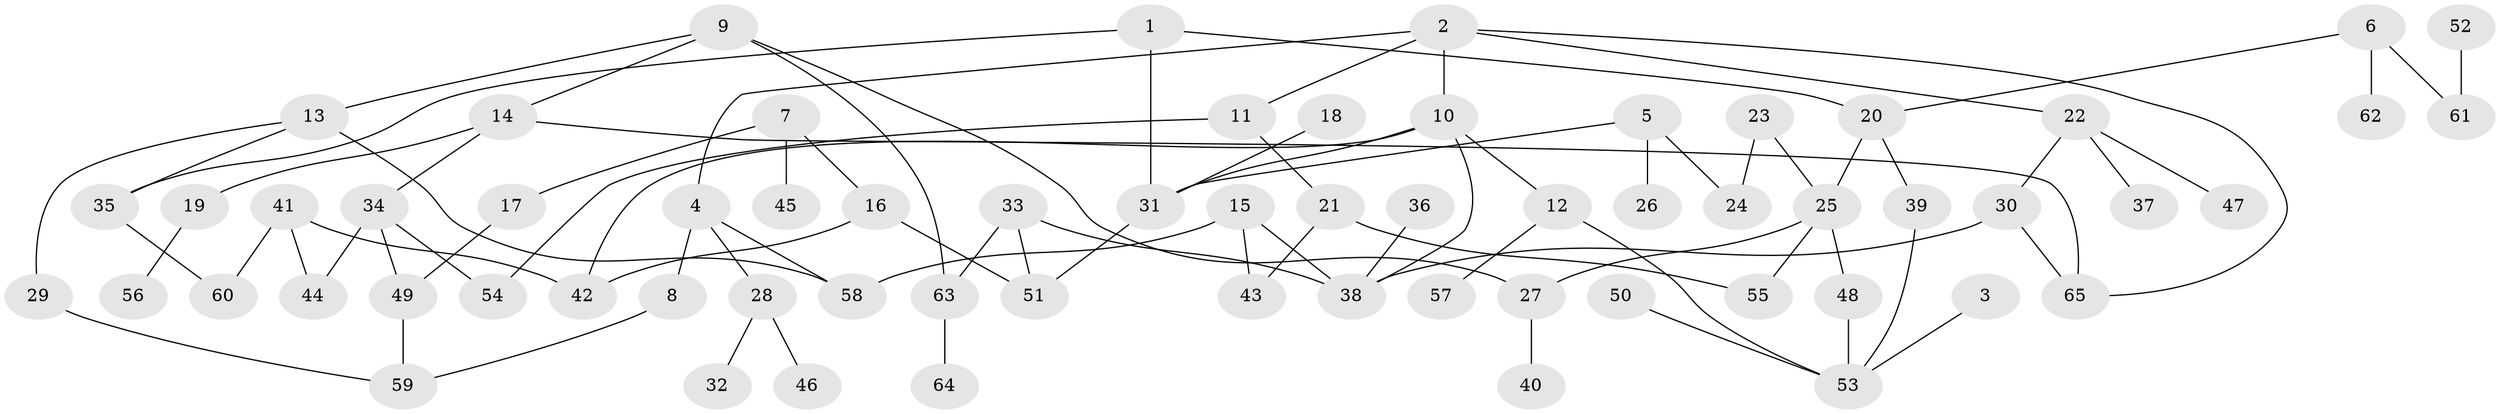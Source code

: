 // original degree distribution, {6: 0.037037037037037035, 3: 0.18518518518518517, 4: 0.09259259259259259, 5: 0.06481481481481481, 1: 0.3611111111111111, 2: 0.25925925925925924}
// Generated by graph-tools (version 1.1) at 2025/36/03/04/25 23:36:13]
// undirected, 65 vertices, 84 edges
graph export_dot {
  node [color=gray90,style=filled];
  1;
  2;
  3;
  4;
  5;
  6;
  7;
  8;
  9;
  10;
  11;
  12;
  13;
  14;
  15;
  16;
  17;
  18;
  19;
  20;
  21;
  22;
  23;
  24;
  25;
  26;
  27;
  28;
  29;
  30;
  31;
  32;
  33;
  34;
  35;
  36;
  37;
  38;
  39;
  40;
  41;
  42;
  43;
  44;
  45;
  46;
  47;
  48;
  49;
  50;
  51;
  52;
  53;
  54;
  55;
  56;
  57;
  58;
  59;
  60;
  61;
  62;
  63;
  64;
  65;
  1 -- 20 [weight=1.0];
  1 -- 31 [weight=1.0];
  1 -- 35 [weight=1.0];
  2 -- 4 [weight=1.0];
  2 -- 10 [weight=1.0];
  2 -- 11 [weight=1.0];
  2 -- 22 [weight=1.0];
  2 -- 65 [weight=1.0];
  3 -- 53 [weight=1.0];
  4 -- 8 [weight=1.0];
  4 -- 28 [weight=1.0];
  4 -- 58 [weight=1.0];
  5 -- 24 [weight=1.0];
  5 -- 26 [weight=1.0];
  5 -- 31 [weight=1.0];
  6 -- 20 [weight=1.0];
  6 -- 61 [weight=1.0];
  6 -- 62 [weight=1.0];
  7 -- 16 [weight=1.0];
  7 -- 17 [weight=1.0];
  7 -- 45 [weight=1.0];
  8 -- 59 [weight=1.0];
  9 -- 13 [weight=1.0];
  9 -- 14 [weight=1.0];
  9 -- 27 [weight=1.0];
  9 -- 63 [weight=1.0];
  10 -- 12 [weight=1.0];
  10 -- 31 [weight=1.0];
  10 -- 38 [weight=1.0];
  10 -- 42 [weight=1.0];
  11 -- 21 [weight=1.0];
  11 -- 54 [weight=1.0];
  12 -- 53 [weight=1.0];
  12 -- 57 [weight=1.0];
  13 -- 29 [weight=1.0];
  13 -- 35 [weight=1.0];
  13 -- 58 [weight=1.0];
  14 -- 19 [weight=1.0];
  14 -- 34 [weight=1.0];
  14 -- 65 [weight=1.0];
  15 -- 38 [weight=1.0];
  15 -- 43 [weight=1.0];
  15 -- 58 [weight=1.0];
  16 -- 42 [weight=1.0];
  16 -- 51 [weight=1.0];
  17 -- 49 [weight=1.0];
  18 -- 31 [weight=1.0];
  19 -- 56 [weight=1.0];
  20 -- 25 [weight=1.0];
  20 -- 39 [weight=1.0];
  21 -- 43 [weight=1.0];
  21 -- 55 [weight=1.0];
  22 -- 30 [weight=1.0];
  22 -- 37 [weight=1.0];
  22 -- 47 [weight=1.0];
  23 -- 24 [weight=1.0];
  23 -- 25 [weight=1.0];
  25 -- 27 [weight=1.0];
  25 -- 48 [weight=1.0];
  25 -- 55 [weight=1.0];
  27 -- 40 [weight=1.0];
  28 -- 32 [weight=1.0];
  28 -- 46 [weight=1.0];
  29 -- 59 [weight=1.0];
  30 -- 38 [weight=1.0];
  30 -- 65 [weight=1.0];
  31 -- 51 [weight=1.0];
  33 -- 38 [weight=1.0];
  33 -- 51 [weight=1.0];
  33 -- 63 [weight=1.0];
  34 -- 44 [weight=1.0];
  34 -- 49 [weight=1.0];
  34 -- 54 [weight=1.0];
  35 -- 60 [weight=1.0];
  36 -- 38 [weight=1.0];
  39 -- 53 [weight=1.0];
  41 -- 42 [weight=1.0];
  41 -- 44 [weight=1.0];
  41 -- 60 [weight=1.0];
  48 -- 53 [weight=1.0];
  49 -- 59 [weight=1.0];
  50 -- 53 [weight=1.0];
  52 -- 61 [weight=1.0];
  63 -- 64 [weight=1.0];
}

